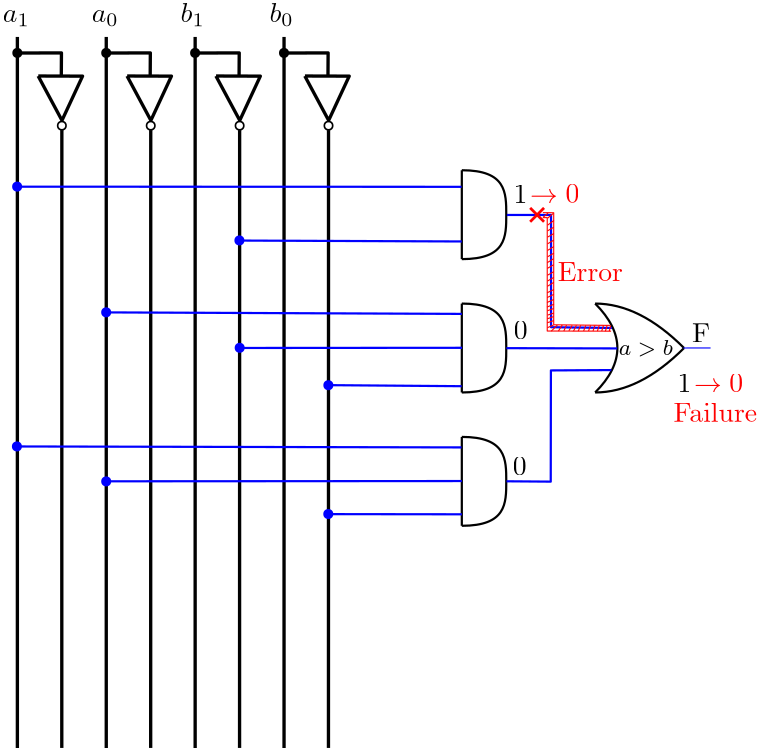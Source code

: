 <?xml version="1.0"?>
<!DOCTYPE ipe SYSTEM "ipe.dtd">
<ipe version="70218" creator="Ipe 7.2.28">
<info created="D:20240919200233" modified="D:20240919200831"/>
<ipestyle name="basic">
<symbol name="arrow/arc(spx)">
<path stroke="sym-stroke" fill="sym-stroke" pen="sym-pen">
0 0 m
-1 0.333 l
-1 -0.333 l
h
</path>
</symbol>
<symbol name="arrow/farc(spx)">
<path stroke="sym-stroke" fill="white" pen="sym-pen">
0 0 m
-1 0.333 l
-1 -0.333 l
h
</path>
</symbol>
<symbol name="arrow/ptarc(spx)">
<path stroke="sym-stroke" fill="sym-stroke" pen="sym-pen">
0 0 m
-1 0.333 l
-0.8 0 l
-1 -0.333 l
h
</path>
</symbol>
<symbol name="arrow/fptarc(spx)">
<path stroke="sym-stroke" fill="white" pen="sym-pen">
0 0 m
-1 0.333 l
-0.8 0 l
-1 -0.333 l
h
</path>
</symbol>
<symbol name="mark/circle(sx)" transformations="translations">
<path fill="sym-stroke">
0.6 0 0 0.6 0 0 e
0.4 0 0 0.4 0 0 e
</path>
</symbol>
<symbol name="mark/disk(sx)" transformations="translations">
<path fill="sym-stroke">
0.6 0 0 0.6 0 0 e
</path>
</symbol>
<symbol name="mark/fdisk(sfx)" transformations="translations">
<group>
<path fill="sym-fill">
0.5 0 0 0.5 0 0 e
</path>
<path fill="sym-stroke" fillrule="eofill">
0.6 0 0 0.6 0 0 e
0.4 0 0 0.4 0 0 e
</path>
</group>
</symbol>
<symbol name="mark/box(sx)" transformations="translations">
<path fill="sym-stroke" fillrule="eofill">
-0.6 -0.6 m
0.6 -0.6 l
0.6 0.6 l
-0.6 0.6 l
h
-0.4 -0.4 m
0.4 -0.4 l
0.4 0.4 l
-0.4 0.4 l
h
</path>
</symbol>
<symbol name="mark/square(sx)" transformations="translations">
<path fill="sym-stroke">
-0.6 -0.6 m
0.6 -0.6 l
0.6 0.6 l
-0.6 0.6 l
h
</path>
</symbol>
<symbol name="mark/fsquare(sfx)" transformations="translations">
<group>
<path fill="sym-fill">
-0.5 -0.5 m
0.5 -0.5 l
0.5 0.5 l
-0.5 0.5 l
h
</path>
<path fill="sym-stroke" fillrule="eofill">
-0.6 -0.6 m
0.6 -0.6 l
0.6 0.6 l
-0.6 0.6 l
h
-0.4 -0.4 m
0.4 -0.4 l
0.4 0.4 l
-0.4 0.4 l
h
</path>
</group>
</symbol>
<symbol name="mark/cross(sx)" transformations="translations">
<group>
<path fill="sym-stroke">
-0.43 -0.57 m
0.57 0.43 l
0.43 0.57 l
-0.57 -0.43 l
h
</path>
<path fill="sym-stroke">
-0.43 0.57 m
0.57 -0.43 l
0.43 -0.57 l
-0.57 0.43 l
h
</path>
</group>
</symbol>
<symbol name="arrow/fnormal(spx)">
<path stroke="sym-stroke" fill="white" pen="sym-pen">
0 0 m
-1 0.333 l
-1 -0.333 l
h
</path>
</symbol>
<symbol name="arrow/pointed(spx)">
<path stroke="sym-stroke" fill="sym-stroke" pen="sym-pen">
0 0 m
-1 0.333 l
-0.8 0 l
-1 -0.333 l
h
</path>
</symbol>
<symbol name="arrow/fpointed(spx)">
<path stroke="sym-stroke" fill="white" pen="sym-pen">
0 0 m
-1 0.333 l
-0.8 0 l
-1 -0.333 l
h
</path>
</symbol>
<symbol name="arrow/linear(spx)">
<path stroke="sym-stroke" pen="sym-pen">
-1 0.333 m
0 0 l
-1 -0.333 l
</path>
</symbol>
<symbol name="arrow/fdouble(spx)">
<path stroke="sym-stroke" fill="white" pen="sym-pen">
0 0 m
-1 0.333 l
-1 -0.333 l
h
-1 0 m
-2 0.333 l
-2 -0.333 l
h
</path>
</symbol>
<symbol name="arrow/double(spx)">
<path stroke="sym-stroke" fill="sym-stroke" pen="sym-pen">
0 0 m
-1 0.333 l
-1 -0.333 l
h
-1 0 m
-2 0.333 l
-2 -0.333 l
h
</path>
</symbol>
<symbol name="arrow/mid-normal(spx)">
<path stroke="sym-stroke" fill="sym-stroke" pen="sym-pen">
0.5 0 m
-0.5 0.333 l
-0.5 -0.333 l
h
</path>
</symbol>
<symbol name="arrow/mid-fnormal(spx)">
<path stroke="sym-stroke" fill="white" pen="sym-pen">
0.5 0 m
-0.5 0.333 l
-0.5 -0.333 l
h
</path>
</symbol>
<symbol name="arrow/mid-pointed(spx)">
<path stroke="sym-stroke" fill="sym-stroke" pen="sym-pen">
0.5 0 m
-0.5 0.333 l
-0.3 0 l
-0.5 -0.333 l
h
</path>
</symbol>
<symbol name="arrow/mid-fpointed(spx)">
<path stroke="sym-stroke" fill="white" pen="sym-pen">
0.5 0 m
-0.5 0.333 l
-0.3 0 l
-0.5 -0.333 l
h
</path>
</symbol>
<symbol name="arrow/mid-double(spx)">
<path stroke="sym-stroke" fill="sym-stroke" pen="sym-pen">
1 0 m
0 0.333 l
0 -0.333 l
h
0 0 m
-1 0.333 l
-1 -0.333 l
h
</path>
</symbol>
<symbol name="arrow/mid-fdouble(spx)">
<path stroke="sym-stroke" fill="white" pen="sym-pen">
1 0 m
0 0.333 l
0 -0.333 l
h
0 0 m
-1 0.333 l
-1 -0.333 l
h
</path>
</symbol>
<anglesize name="22.5 deg" value="22.5"/>
<anglesize name="30 deg" value="30"/>
<anglesize name="45 deg" value="45"/>
<anglesize name="60 deg" value="60"/>
<anglesize name="90 deg" value="90"/>
<arrowsize name="large" value="10"/>
<arrowsize name="small" value="5"/>
<arrowsize name="tiny" value="3"/>
<color name="blue" value="0 0 1"/>
<color name="brown" value="0.647 0.165 0.165"/>
<color name="darkblue" value="0 0 0.545"/>
<color name="darkcyan" value="0 0.545 0.545"/>
<color name="darkgray" value="0.663"/>
<color name="darkgreen" value="0 0.392 0"/>
<color name="darkmagenta" value="0.545 0 0.545"/>
<color name="darkorange" value="1 0.549 0"/>
<color name="darkred" value="0.545 0 0"/>
<color name="gold" value="1 0.843 0"/>
<color name="gray" value="0.745"/>
<color name="green" value="0 1 0"/>
<color name="lightblue" value="0.678 0.847 0.902"/>
<color name="lightcyan" value="0.878 1 1"/>
<color name="lightgray" value="0.827"/>
<color name="lightgreen" value="0.565 0.933 0.565"/>
<color name="lightyellow" value="1 1 0.878"/>
<color name="navy" value="0 0 0.502"/>
<color name="orange" value="1 0.647 0"/>
<color name="pink" value="1 0.753 0.796"/>
<color name="purple" value="0.627 0.125 0.941"/>
<color name="red" value="1 0 0"/>
<color name="seagreen" value="0.18 0.545 0.341"/>
<color name="turquoise" value="0.251 0.878 0.816"/>
<color name="violet" value="0.933 0.51 0.933"/>
<color name="yellow" value="1 1 0"/>
<dashstyle name="dash dot dotted" value="[4 2 1 2 1 2] 0"/>
<dashstyle name="dash dotted" value="[4 2 1 2] 0"/>
<dashstyle name="dashed" value="[4] 0"/>
<dashstyle name="dotted" value="[1 3] 0"/>
<gridsize name="10 pts (~3.5 mm)" value="10"/>
<gridsize name="14 pts (~5 mm)" value="14"/>
<gridsize name="16 pts (~6 mm)" value="16"/>
<gridsize name="20 pts (~7 mm)" value="20"/>
<gridsize name="28 pts (~10 mm)" value="28"/>
<gridsize name="32 pts (~12 mm)" value="32"/>
<gridsize name="4 pts" value="4"/>
<gridsize name="56 pts (~20 mm)" value="56"/>
<gridsize name="8 pts (~3 mm)" value="8"/>
<opacity name="10%" value="0.1"/>
<opacity name="30%" value="0.3"/>
<opacity name="50%" value="0.5"/>
<opacity name="75%" value="0.75"/>
<pen name="fat" value="1.2"/>
<pen name="heavier" value="0.8"/>
<pen name="ultrafat" value="2"/>
<symbolsize name="large" value="5"/>
<symbolsize name="small" value="2"/>
<symbolsize name="tiny" value="1.1"/>
<textsize name="Huge" value="\Huge"/>
<textsize name="LARGE" value="\LARGE"/>
<textsize name="Large" value="\Large"/>
<textsize name="footnote" value="\footnotesize"/>
<textsize name="huge" value="\huge"/>
<textsize name="large" value="\large"/>
<textsize name="script" value="\scriptsize"/>
<textsize name="small" value="\small"/>
<textsize name="tiny" value="\tiny"/>
<textstyle name="center" begin="\begin{center}" end="\end{center}"/>
<textstyle name="item" begin="\begin{itemize}\item{}" end="\end{itemize}"/>
<textstyle name="itemize" begin="\begin{itemize}" end="\end{itemize}"/>
<tiling name="falling" angle="-60" step="4" width="1"/>
<tiling name="rising" angle="30" step="4" width="1"/>
</ipestyle>
<page>
<layer name="alpha"/>
<view layers="alpha" active="alpha"/>
<path layer="alpha" stroke="black" pen="fat">
64 640 m
64 384 l
</path>
<path matrix="1 0 0 1 -8.48856 1.89477" stroke="black" pen="fat">
80.0118 624.028 m
95.9533 623.983 l
88.5439 608.041 l
79.9669 624.028 l
</path>
<use matrix="1 0 0 1 3.36659 -22.1748" name="mark/circle(sx)" pos="76.6438 630.225" size="normal" stroke="black"/>
<path stroke="black" pen="fat">
79.814 625.957 m
79.8672 634.232 l
63.9831 634.205 l
63.9831 634.205 l
63.9831 634.205 l
</path>
<use name="mark/disk(sx)" pos="63.9831 634.232" size="normal" stroke="black"/>
<path stroke="black" pen="fat">
80.0132 606.456 m
79.9879 384.035 l
</path>
<text transformations="translations" pos="58.7452 645.364" stroke="black" type="label" width="9.736" height="4.294" depth="1.49" valign="baseline">$a_1$</text>
<path matrix="1 0 0 1 32 0" stroke="black" pen="fat">
64 640 m
64 384 l
</path>
<use matrix="1 0 0 1 35.3666 -22.1748" name="mark/circle(sx)" pos="76.6438 630.225" size="normal" stroke="black"/>
<path matrix="1 0 0 1 32 0" stroke="black" pen="fat">
79.814 625.957 m
79.8672 634.232 l
63.9831 634.205 l
63.9831 634.205 l
63.9831 634.205 l
</path>
<use matrix="1 0 0 1 32 0" name="mark/disk(sx)" pos="63.9831 634.232" size="normal" stroke="black"/>
<path matrix="1 0 0 1 32 0" stroke="black" pen="fat">
80.0132 606.456 m
79.9879 384.035 l
</path>
<text matrix="1 0 0 1 32 0" transformations="translations" pos="58.7452 645.364" stroke="black" type="label" width="9.736" height="4.294" depth="1.49" valign="baseline" style="math">a_0</text>
<path matrix="1 0 0 1 64 0" stroke="black" pen="fat">
64 640 m
64 384 l
</path>
<use matrix="1 0 0 1 67.3666 -22.1748" name="mark/circle(sx)" pos="76.6438 630.225" size="normal" stroke="black"/>
<path matrix="1 0 0 1 64 0" stroke="black" pen="fat">
79.814 625.957 m
79.8672 634.232 l
63.9831 634.205 l
63.9831 634.205 l
63.9831 634.205 l
</path>
<use matrix="1 0 0 1 64 0" name="mark/disk(sx)" pos="63.9831 634.232" size="normal" stroke="black"/>
<path matrix="1 0 0 1 64 0" stroke="black" pen="fat">
80.0132 606.456 m
79.9879 384.035 l
</path>
<text matrix="1 0 0 1 64 0" transformations="translations" pos="58.7452 645.364" stroke="black" type="label" width="8.745" height="6.923" depth="1.49" valign="baseline" style="math">b_1</text>
<path matrix="1 0 0 1 96 0" stroke="black" pen="fat">
64 640 m
64 384 l
</path>
<use matrix="1 0 0 1 99.3666 -22.1748" name="mark/circle(sx)" pos="76.6438 630.225" size="normal" stroke="black"/>
<path matrix="1 0 0 1 96 0" stroke="black" pen="fat">
79.814 625.957 m
79.8672 634.232 l
63.9831 634.205 l
63.9831 634.205 l
63.9831 634.205 l
</path>
<use matrix="1 0 0 1 96 0" name="mark/disk(sx)" pos="63.9831 634.232" size="normal" stroke="black"/>
<path matrix="1 0 0 1 96 0" stroke="black" pen="fat">
80.0132 606.456 m
79.9879 384.035 l
</path>
<text matrix="1 0 0 1 96 0" transformations="translations" pos="58.7452 645.364" stroke="black" type="label" width="8.745" height="6.923" depth="1.49" valign="baseline" style="math">b_0</text>
<path matrix="1 0 0 1 23.5114 1.89477" stroke="black" pen="fat">
80.0118 624.028 m
95.9533 623.983 l
88.5439 608.041 l
79.9669 624.028 l
</path>
<path matrix="1 0 0 1 55.5114 1.89477" stroke="black" pen="fat">
80.0118 624.028 m
95.9533 623.983 l
88.5439 608.041 l
79.9669 624.028 l
</path>
<path matrix="1 0 0 1 87.5114 1.89477" stroke="black" pen="fat">
80.0118 624.028 m
95.9533 623.983 l
88.5439 608.041 l
79.9669 624.028 l
</path>
<path stroke="black" pen="heavier">
224 592 m
224 560 l
</path>
<path stroke="black" pen="heavier">
224 592 m
240 592
240 576
240 560
224 560 c
</path>
<path matrix="1 0 0 1 0 -48" stroke="black" pen="heavier">
224 592 m
224 560 l
</path>
<path matrix="1 0 0 1 0 -48" stroke="black" pen="heavier">
224 592 m
240 592
240 576
240 560
224 560 c
</path>
<path matrix="1 0 0 1 0 -96" stroke="black" pen="heavier">
224 592 m
224 560 l
</path>
<path matrix="1 0 0 1 0 -96" stroke="black" pen="heavier">
224 592 m
240 592
240 576
240 560
224 560 c
</path>
<path stroke="black" pen="heavier">
272 544 m
288 528
272 512 c
</path>
<path stroke="black" pen="heavier">
304 528 m
288 544
272 544 c
</path>
<path stroke="black" pen="heavier">
304 528 m
288 512
272 512 c
</path>
<path stroke="blue" pen="heavier">
223.913 586.032 m
63.8878 586.08 l
</path>
<use name="mark/disk(sx)" pos="63.9163 586.108" size="normal" stroke="blue"/>
<path stroke="blue" pen="heavier">
223.98 566.361 m
144.014 566.684 l
144.014 566.684 l
</path>
<use name="mark/disk(sx)" pos="143.931 566.73" size="normal" stroke="blue"/>
<path stroke="blue" pen="heavier">
224.016 540.282 m
95.7783 540.828 l
</path>
<use name="mark/disk(sx)" pos="95.969 540.846" size="normal" stroke="blue"/>
<path stroke="blue" pen="heavier">
224.086 528.078 m
144.028 528.021 l
</path>
<use name="mark/disk(sx)" pos="144.028 528.078" size="normal" stroke="blue"/>
<path stroke="blue" pen="heavier">
223.948 514.256 m
175.945 514.635 l
</path>
<use name="mark/disk(sx)" pos="175.954 514.616" size="normal" stroke="blue"/>
<path stroke="blue" pen="heavier">
223.888 492.219 m
63.7456 492.563 l
</path>
<use name="mark/disk(sx)" pos="63.8262 492.569" size="normal" stroke="blue"/>
<path stroke="blue" pen="heavier">
224.009 480.109 m
95.9786 480.017 l
95.9786 480.017 l
</path>
<use name="mark/disk(sx)" pos="95.9755 479.979" size="normal" stroke="blue"/>
<path stroke="blue" pen="heavier">
224.028 468.14 m
175.932 468.204 l
</path>
<use name="mark/disk(sx)" pos="175.927 468.235" size="normal" stroke="blue"/>
<path stroke="blue" pen="heavier">
240.238 575.896 m
256.124 575.896 l
256.124 535.496 l
278.037 535.222 l
</path>
<path stroke="blue" pen="heavier">
240.037 527.949 m
279.929 527.854 l
</path>
<path stroke="blue" pen="heavier">
240.084 480.025 m
256.011 479.9 l
256.073 519.936 l
277.809 520.061 l
</path>
<text matrix="1 0 0 1 -1.73932 -3.29361" transformations="translations" pos="244.377 583.544" stroke="black" type="label" width="4.981" height="6.42" depth="0" valign="baseline">$1$</text>
<text matrix="1 0 0 1 -1.29829 -2.75887" transformations="translations" pos="243.971 533.884" stroke="black" type="label" width="4.981" height="6.42" depth="0" valign="baseline">0</text>
<text matrix="1 0 0 1 -1.62301 -51.6879" transformations="translations" pos="243.971 533.884" stroke="black" type="label" width="4.981" height="6.42" depth="0" valign="baseline">0</text>
<text matrix="1 0 0 1 -3.84871 -4.8479" transformations="translations" pos="252.405 585.137" stroke="red" type="label" width="17.711" height="6.42" depth="0" valign="baseline">$\rightarrow 0$</text>
<use name="mark/cross(sx)" pos="251.096 575.944" size="large" stroke="red"/>
<path stroke="red">
253.163 574.935 m
254.749 574.935 l
254.749 534.117 l
277.73 534.069 l
</path>
<path stroke="red">
253.182 576.734 m
257.081 576.7 l
257.081 537.173 l
257.087 536.36 l
277.46 536.144 l
</path>
<path stroke="red">
255.044 576.61 m
253.221 575.023 l
</path>
<path stroke="red">
256.951 576.475 m
254.892 574.736 l
</path>
<path stroke="red">
257.154 573.926 m
254.842 572.205 l
</path>
<path stroke="red">
257.086 571.479 m
254.825 570.163 l
</path>
<path stroke="red">
257.154 569.217 m
254.808 567.901 l
</path>
<path stroke="red">
257.036 566.804 m
254.842 565.504 l
254.842 565.504 l
</path>
<path stroke="red">
257.12 564.509 m
254.825 563.108 l
</path>
<path stroke="red">
257.154 562.146 m
254.842 560.829 l
</path>
<path stroke="red">
257.036 560.137 m
254.757 558.736 l
</path>
<path stroke="red">
257.069 557.994 m
254.774 556.66 l
</path>
<path stroke="red">
257.12 555.496 m
254.791 554.179 l
</path>
<path stroke="red">
257.103 553.42 m
254.825 552.103 l
</path>
<path stroke="red">
257.12 551.648 m
254.774 550.196 l
</path>
<path stroke="red">
257.154 549.065 m
254.723 547.901 l
</path>
<path stroke="red">
257.12 547.31 m
254.723 546.179 l
</path>
<path stroke="red">
257.12 545.487 m
254.673 544.39 l
</path>
<path stroke="red">
257.171 543.766 m
254.791 542.787 l
254.808 542.804 l
</path>
<path stroke="red">
257.069 542.23 m
254.791 541.42 l
</path>
<path stroke="red">
257.137 540.593 m
254.875 539.85 l
</path>
<path stroke="red">
257.036 539.327 m
254.774 538.517 l
</path>
<path stroke="red">
257.12 537.876 m
254.74 537.099 l
</path>
<path stroke="red">
257.019 536.272 m
254.825 535.327 l
</path>
<path stroke="red">
258.386 536.238 m
256.192 534.078 l
</path>
<path stroke="red">
260.152 536.31 m
258.768 534.099 l
</path>
<path stroke="red">
261.688 536.293 m
260.726 534.099 l
</path>
<path stroke="red">
263.73 536.141 m
262.532 534.2 l
</path>
<path stroke="red">
265.249 536.175 m
264.219 534.099 l
</path>
<path stroke="red">
266.785 536.158 m
265.907 534.082 l
</path>
<path stroke="red">
268.641 536.175 m
267.848 534.116 l
</path>
<path stroke="red">
270.38 536.158 m
269.603 534.133 l
</path>
<path stroke="red">
271.933 536.141 m
271.224 534.116 l
</path>
<path stroke="red">
273.485 536.141 m
272.81 534.082 l
</path>
<path stroke="red">
275.021 536.175 m
274.363 534.082 l
</path>
<path stroke="red">
276.321 536.141 m
275.696 534.065 l
</path>
<path stroke="red">
277.57 536.04 m
277.08 534.065 l
</path>
<text matrix="1 0 0 1 -3.65144 -6.97831" transformations="translations" pos="262.192 559.114" stroke="red" type="label" width="23.468" height="6.808" depth="0" valign="baseline">Error</text>
<path stroke="blue">
303.745 528.01 m
313.554 528.023 l
</path>
<text matrix="1 0 0 1 -3.45269 -0.290785" transformations="translations" pos="310.285 530.377" stroke="black" type="label" width="6.503" height="6.808" depth="0" valign="baseline">F</text>
<text matrix="1 0 0 1 57.2517 -71.373" transformations="translations" pos="244.377 583.544" stroke="black" type="label" width="4.981" height="6.42" depth="0" valign="baseline" style="math">1</text>
<text matrix="1 0 0 1 55.1423 -72.9273" transformations="translations" pos="252.405 585.137" stroke="red" type="label" width="17.711" height="6.42" depth="0" valign="baseline" style="math">\rightarrow 0</text>
<text matrix="1 0 0 1 -6.06913 -5.44001" transformations="translations" pos="306.312 506.908" stroke="red" type="label" width="30.054" height="6.918" depth="0" valign="baseline">Failure</text>
<text matrix="1 0 0 1 -4.62516 -32.2138" transformations="translations" pos="285.144 557.684" stroke="black" type="label" width="19.412" height="5.538" depth="0.5" valign="baseline" size="footnote">$a &gt; b$</text>
</page>
</ipe>
